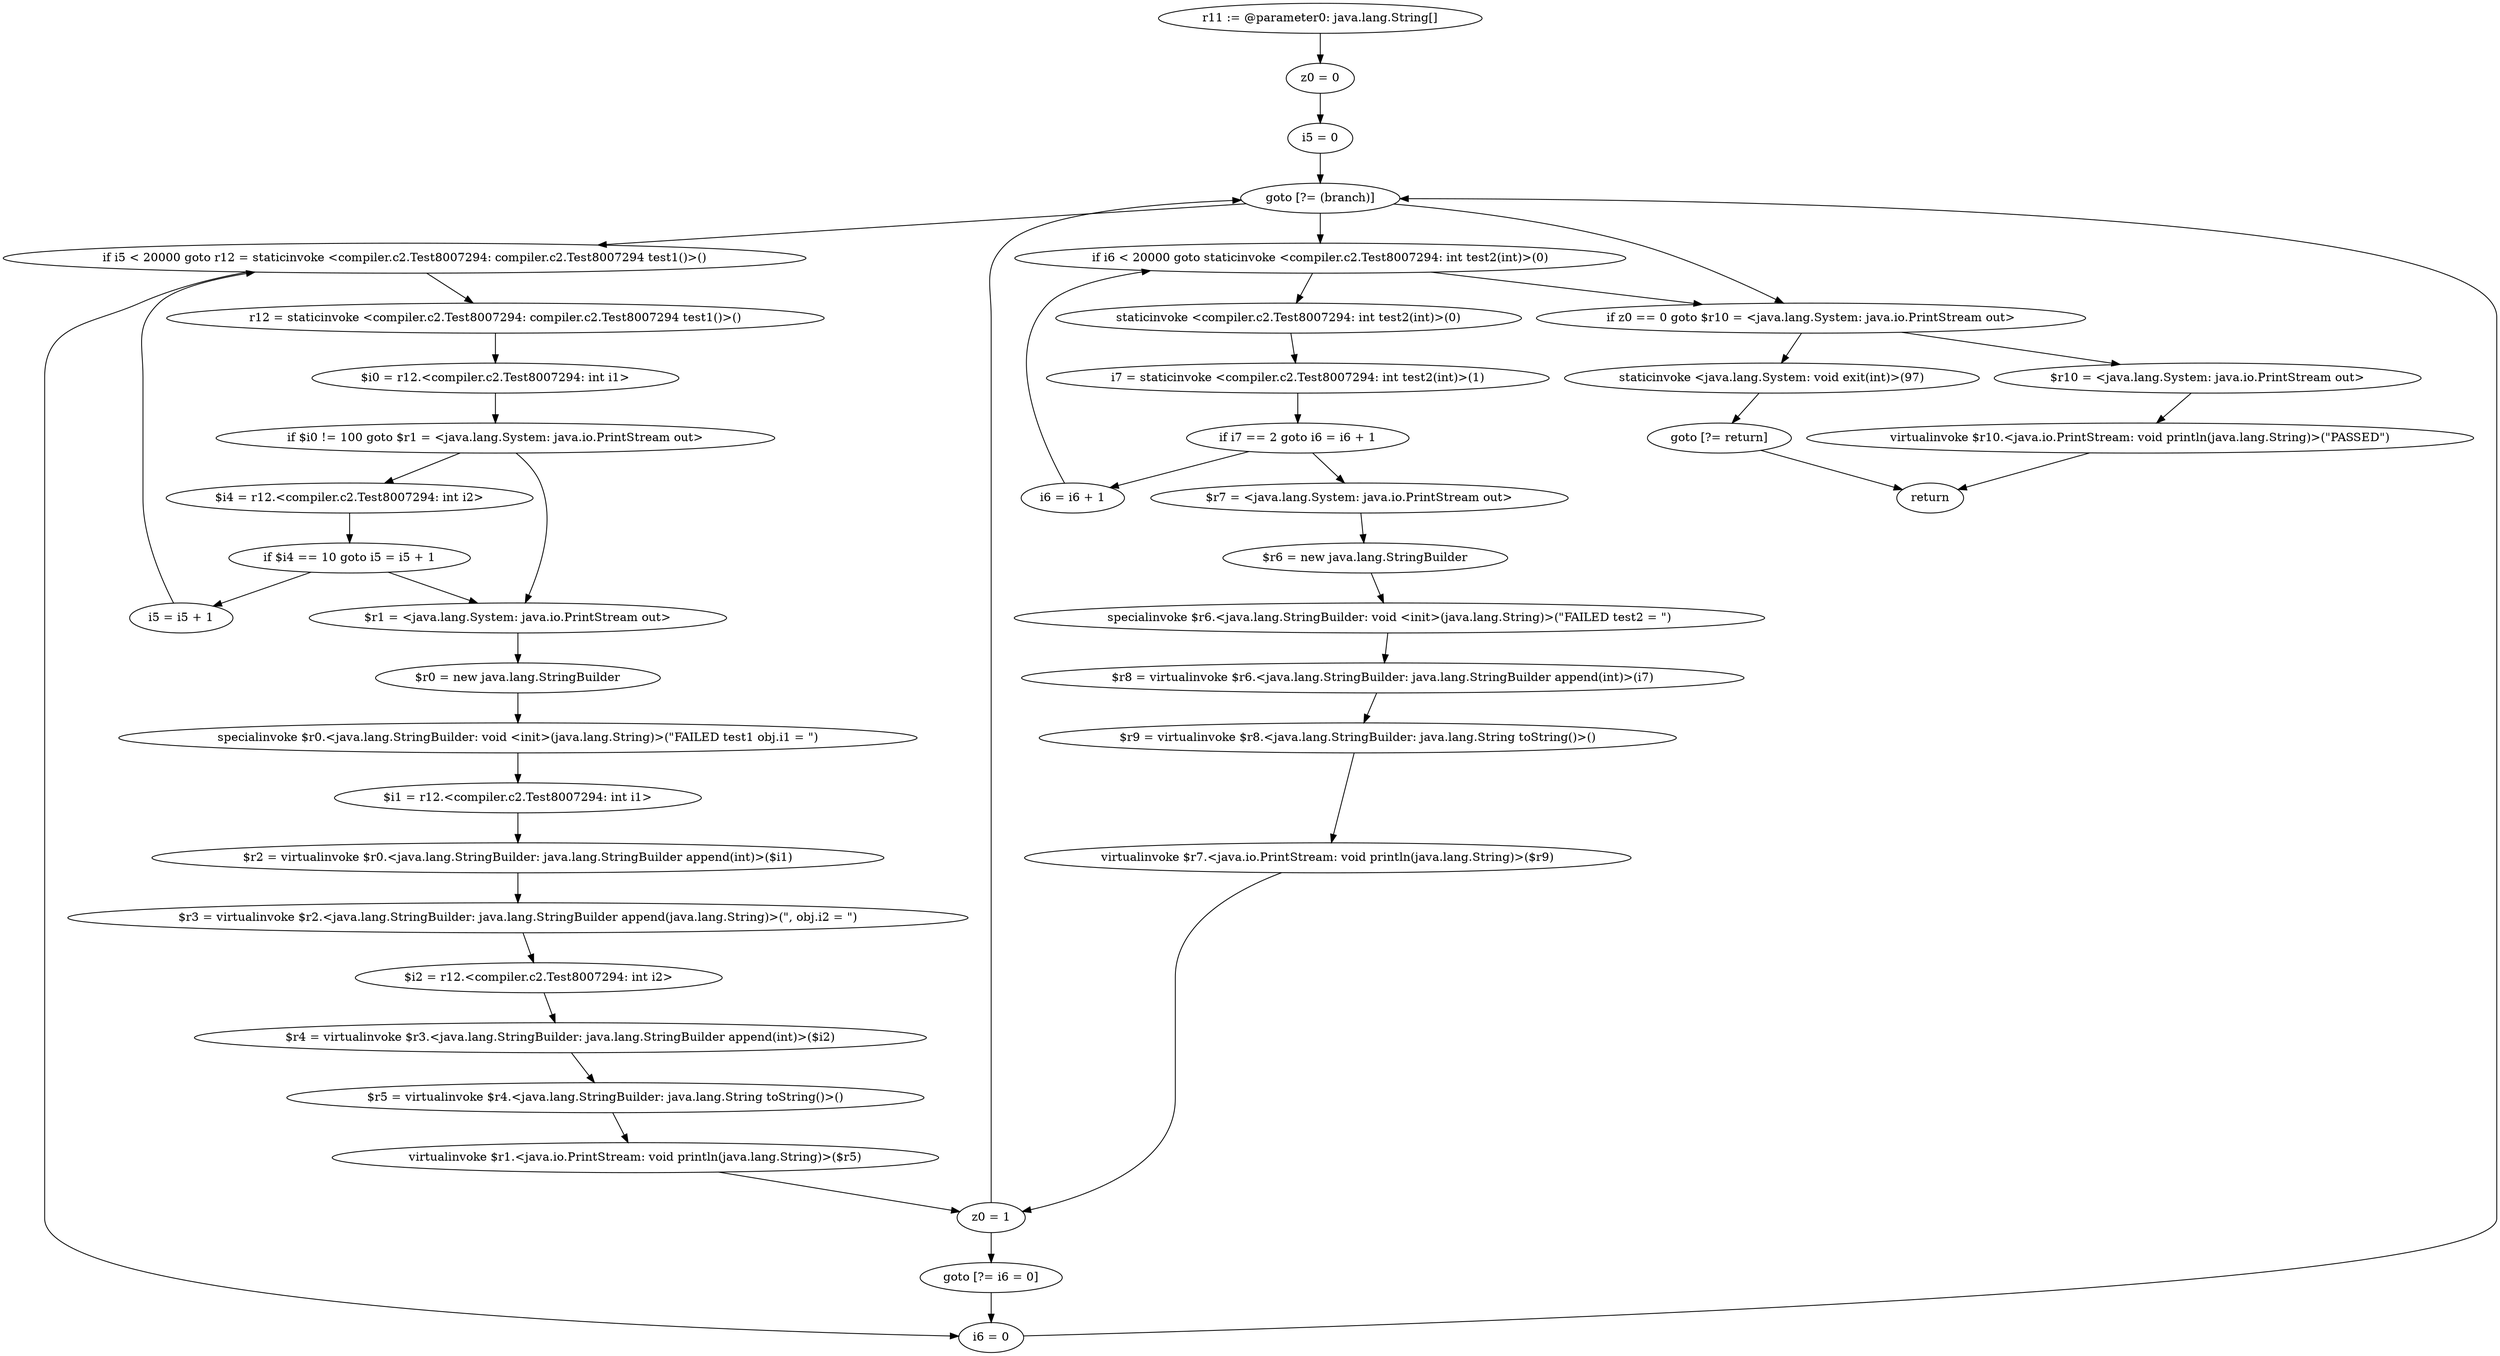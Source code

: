 digraph "unitGraph" {
    "r11 := @parameter0: java.lang.String[]"
    "z0 = 0"
    "i5 = 0"
    "goto [?= (branch)]"
    "r12 = staticinvoke <compiler.c2.Test8007294: compiler.c2.Test8007294 test1()>()"
    "$i0 = r12.<compiler.c2.Test8007294: int i1>"
    "if $i0 != 100 goto $r1 = <java.lang.System: java.io.PrintStream out>"
    "$i4 = r12.<compiler.c2.Test8007294: int i2>"
    "if $i4 == 10 goto i5 = i5 + 1"
    "$r1 = <java.lang.System: java.io.PrintStream out>"
    "$r0 = new java.lang.StringBuilder"
    "specialinvoke $r0.<java.lang.StringBuilder: void <init>(java.lang.String)>(\"FAILED test1 obj.i1 = \")"
    "$i1 = r12.<compiler.c2.Test8007294: int i1>"
    "$r2 = virtualinvoke $r0.<java.lang.StringBuilder: java.lang.StringBuilder append(int)>($i1)"
    "$r3 = virtualinvoke $r2.<java.lang.StringBuilder: java.lang.StringBuilder append(java.lang.String)>(\", obj.i2 = \")"
    "$i2 = r12.<compiler.c2.Test8007294: int i2>"
    "$r4 = virtualinvoke $r3.<java.lang.StringBuilder: java.lang.StringBuilder append(int)>($i2)"
    "$r5 = virtualinvoke $r4.<java.lang.StringBuilder: java.lang.String toString()>()"
    "virtualinvoke $r1.<java.io.PrintStream: void println(java.lang.String)>($r5)"
    "z0 = 1"
    "goto [?= i6 = 0]"
    "i5 = i5 + 1"
    "if i5 < 20000 goto r12 = staticinvoke <compiler.c2.Test8007294: compiler.c2.Test8007294 test1()>()"
    "i6 = 0"
    "staticinvoke <compiler.c2.Test8007294: int test2(int)>(0)"
    "i7 = staticinvoke <compiler.c2.Test8007294: int test2(int)>(1)"
    "if i7 == 2 goto i6 = i6 + 1"
    "$r7 = <java.lang.System: java.io.PrintStream out>"
    "$r6 = new java.lang.StringBuilder"
    "specialinvoke $r6.<java.lang.StringBuilder: void <init>(java.lang.String)>(\"FAILED test2 = \")"
    "$r8 = virtualinvoke $r6.<java.lang.StringBuilder: java.lang.StringBuilder append(int)>(i7)"
    "$r9 = virtualinvoke $r8.<java.lang.StringBuilder: java.lang.String toString()>()"
    "virtualinvoke $r7.<java.io.PrintStream: void println(java.lang.String)>($r9)"
    "i6 = i6 + 1"
    "if i6 < 20000 goto staticinvoke <compiler.c2.Test8007294: int test2(int)>(0)"
    "if z0 == 0 goto $r10 = <java.lang.System: java.io.PrintStream out>"
    "staticinvoke <java.lang.System: void exit(int)>(97)"
    "goto [?= return]"
    "$r10 = <java.lang.System: java.io.PrintStream out>"
    "virtualinvoke $r10.<java.io.PrintStream: void println(java.lang.String)>(\"PASSED\")"
    "return"
    "r11 := @parameter0: java.lang.String[]"->"z0 = 0";
    "z0 = 0"->"i5 = 0";
    "i5 = 0"->"goto [?= (branch)]";
    "goto [?= (branch)]"->"if i5 < 20000 goto r12 = staticinvoke <compiler.c2.Test8007294: compiler.c2.Test8007294 test1()>()";
    "r12 = staticinvoke <compiler.c2.Test8007294: compiler.c2.Test8007294 test1()>()"->"$i0 = r12.<compiler.c2.Test8007294: int i1>";
    "$i0 = r12.<compiler.c2.Test8007294: int i1>"->"if $i0 != 100 goto $r1 = <java.lang.System: java.io.PrintStream out>";
    "if $i0 != 100 goto $r1 = <java.lang.System: java.io.PrintStream out>"->"$i4 = r12.<compiler.c2.Test8007294: int i2>";
    "if $i0 != 100 goto $r1 = <java.lang.System: java.io.PrintStream out>"->"$r1 = <java.lang.System: java.io.PrintStream out>";
    "$i4 = r12.<compiler.c2.Test8007294: int i2>"->"if $i4 == 10 goto i5 = i5 + 1";
    "if $i4 == 10 goto i5 = i5 + 1"->"$r1 = <java.lang.System: java.io.PrintStream out>";
    "if $i4 == 10 goto i5 = i5 + 1"->"i5 = i5 + 1";
    "$r1 = <java.lang.System: java.io.PrintStream out>"->"$r0 = new java.lang.StringBuilder";
    "$r0 = new java.lang.StringBuilder"->"specialinvoke $r0.<java.lang.StringBuilder: void <init>(java.lang.String)>(\"FAILED test1 obj.i1 = \")";
    "specialinvoke $r0.<java.lang.StringBuilder: void <init>(java.lang.String)>(\"FAILED test1 obj.i1 = \")"->"$i1 = r12.<compiler.c2.Test8007294: int i1>";
    "$i1 = r12.<compiler.c2.Test8007294: int i1>"->"$r2 = virtualinvoke $r0.<java.lang.StringBuilder: java.lang.StringBuilder append(int)>($i1)";
    "$r2 = virtualinvoke $r0.<java.lang.StringBuilder: java.lang.StringBuilder append(int)>($i1)"->"$r3 = virtualinvoke $r2.<java.lang.StringBuilder: java.lang.StringBuilder append(java.lang.String)>(\", obj.i2 = \")";
    "$r3 = virtualinvoke $r2.<java.lang.StringBuilder: java.lang.StringBuilder append(java.lang.String)>(\", obj.i2 = \")"->"$i2 = r12.<compiler.c2.Test8007294: int i2>";
    "$i2 = r12.<compiler.c2.Test8007294: int i2>"->"$r4 = virtualinvoke $r3.<java.lang.StringBuilder: java.lang.StringBuilder append(int)>($i2)";
    "$r4 = virtualinvoke $r3.<java.lang.StringBuilder: java.lang.StringBuilder append(int)>($i2)"->"$r5 = virtualinvoke $r4.<java.lang.StringBuilder: java.lang.String toString()>()";
    "$r5 = virtualinvoke $r4.<java.lang.StringBuilder: java.lang.String toString()>()"->"virtualinvoke $r1.<java.io.PrintStream: void println(java.lang.String)>($r5)";
    "virtualinvoke $r1.<java.io.PrintStream: void println(java.lang.String)>($r5)"->"z0 = 1";
    "z0 = 1"->"goto [?= i6 = 0]";
    "goto [?= i6 = 0]"->"i6 = 0";
    "i5 = i5 + 1"->"if i5 < 20000 goto r12 = staticinvoke <compiler.c2.Test8007294: compiler.c2.Test8007294 test1()>()";
    "if i5 < 20000 goto r12 = staticinvoke <compiler.c2.Test8007294: compiler.c2.Test8007294 test1()>()"->"i6 = 0";
    "if i5 < 20000 goto r12 = staticinvoke <compiler.c2.Test8007294: compiler.c2.Test8007294 test1()>()"->"r12 = staticinvoke <compiler.c2.Test8007294: compiler.c2.Test8007294 test1()>()";
    "i6 = 0"->"goto [?= (branch)]";
    "goto [?= (branch)]"->"if i6 < 20000 goto staticinvoke <compiler.c2.Test8007294: int test2(int)>(0)";
    "staticinvoke <compiler.c2.Test8007294: int test2(int)>(0)"->"i7 = staticinvoke <compiler.c2.Test8007294: int test2(int)>(1)";
    "i7 = staticinvoke <compiler.c2.Test8007294: int test2(int)>(1)"->"if i7 == 2 goto i6 = i6 + 1";
    "if i7 == 2 goto i6 = i6 + 1"->"$r7 = <java.lang.System: java.io.PrintStream out>";
    "if i7 == 2 goto i6 = i6 + 1"->"i6 = i6 + 1";
    "$r7 = <java.lang.System: java.io.PrintStream out>"->"$r6 = new java.lang.StringBuilder";
    "$r6 = new java.lang.StringBuilder"->"specialinvoke $r6.<java.lang.StringBuilder: void <init>(java.lang.String)>(\"FAILED test2 = \")";
    "specialinvoke $r6.<java.lang.StringBuilder: void <init>(java.lang.String)>(\"FAILED test2 = \")"->"$r8 = virtualinvoke $r6.<java.lang.StringBuilder: java.lang.StringBuilder append(int)>(i7)";
    "$r8 = virtualinvoke $r6.<java.lang.StringBuilder: java.lang.StringBuilder append(int)>(i7)"->"$r9 = virtualinvoke $r8.<java.lang.StringBuilder: java.lang.String toString()>()";
    "$r9 = virtualinvoke $r8.<java.lang.StringBuilder: java.lang.String toString()>()"->"virtualinvoke $r7.<java.io.PrintStream: void println(java.lang.String)>($r9)";
    "virtualinvoke $r7.<java.io.PrintStream: void println(java.lang.String)>($r9)"->"z0 = 1";
    "z0 = 1"->"goto [?= (branch)]";
    "goto [?= (branch)]"->"if z0 == 0 goto $r10 = <java.lang.System: java.io.PrintStream out>";
    "i6 = i6 + 1"->"if i6 < 20000 goto staticinvoke <compiler.c2.Test8007294: int test2(int)>(0)";
    "if i6 < 20000 goto staticinvoke <compiler.c2.Test8007294: int test2(int)>(0)"->"if z0 == 0 goto $r10 = <java.lang.System: java.io.PrintStream out>";
    "if i6 < 20000 goto staticinvoke <compiler.c2.Test8007294: int test2(int)>(0)"->"staticinvoke <compiler.c2.Test8007294: int test2(int)>(0)";
    "if z0 == 0 goto $r10 = <java.lang.System: java.io.PrintStream out>"->"staticinvoke <java.lang.System: void exit(int)>(97)";
    "if z0 == 0 goto $r10 = <java.lang.System: java.io.PrintStream out>"->"$r10 = <java.lang.System: java.io.PrintStream out>";
    "staticinvoke <java.lang.System: void exit(int)>(97)"->"goto [?= return]";
    "goto [?= return]"->"return";
    "$r10 = <java.lang.System: java.io.PrintStream out>"->"virtualinvoke $r10.<java.io.PrintStream: void println(java.lang.String)>(\"PASSED\")";
    "virtualinvoke $r10.<java.io.PrintStream: void println(java.lang.String)>(\"PASSED\")"->"return";
}
